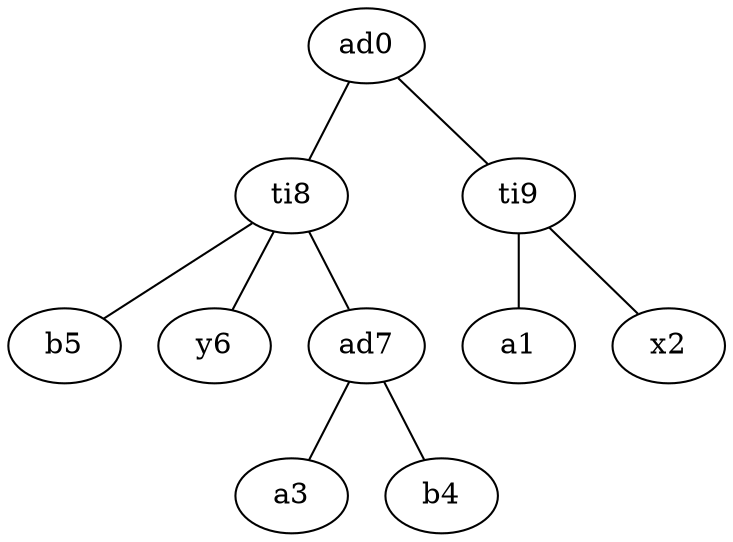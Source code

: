 graph {
	{ node[shape=ellipse]
	a1 [texlbl="$^1_v a$"]
	x2 [texlbl="$^2_v x$"]
	a3 [texlbl="$^3_v a$"]
	b4 [texlbl="$^4_v b$"]
	b5 [texlbl="$^5_v b$"]
	y6 [texlbl="$^6_v y$"]
	ad7 [texlbl="$^7_a +$"]
	ti8 [texlbl="$^8_t \times$"]
	ti9 [texlbl="$^9_t \times$"]
	ad0 [texlbl="$^{10}_a +$"]
	}
 
	{ edge[]
	ad0 -- ti8 -- ad7 -- a3
	ad7 -- b4
	ti8 -- b5
	ti8 -- y6
	ad0 -- ti9 -- a1
	ti9 -- x2
	}
}
